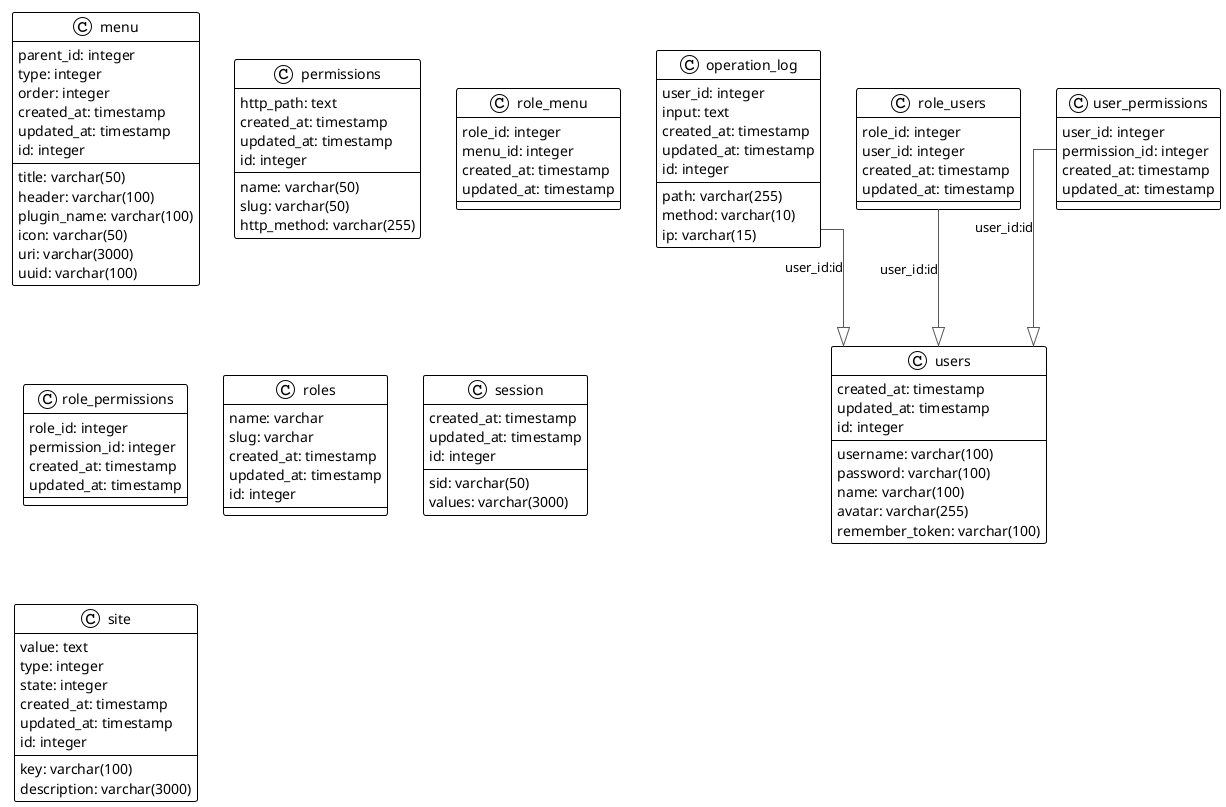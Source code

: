 @startuml
!theme plain
top to bottom direction
skinparam linetype ortho

class menu {
   parent_id: integer
   type: integer
   order: integer
   title: varchar(50)
   header: varchar(100)
   plugin_name: varchar(100)
   icon: varchar(50)
   uri: varchar(3000)
   uuid: varchar(100)
   created_at: timestamp
   updated_at: timestamp
   id: integer
}
class operation_log {
   user_id: integer
   path: varchar(255)
   method: varchar(10)
   ip: varchar(15)
   input: text
   created_at: timestamp
   updated_at: timestamp
   id: integer
}
class permissions {
   name: varchar(50)
   slug: varchar(50)
   http_method: varchar(255)
   http_path: text
   created_at: timestamp
   updated_at: timestamp
   id: integer
}
class role_menu {
   role_id: integer
   menu_id: integer
   created_at: timestamp
   updated_at: timestamp
}
class role_permissions {
   role_id: integer
   permission_id: integer
   created_at: timestamp
   updated_at: timestamp
}
class role_users {
   role_id: integer
   user_id: integer
   created_at: timestamp
   updated_at: timestamp
}
class roles {
   name: varchar
   slug: varchar
   created_at: timestamp
   updated_at: timestamp
   id: integer
}
class session {
   sid: varchar(50)
   values: varchar(3000)
   created_at: timestamp
   updated_at: timestamp
   id: integer
}
class site {
   key: varchar(100)
   value: text
   type: integer
   description: varchar(3000)
   state: integer
   created_at: timestamp
   updated_at: timestamp
   id: integer
}
class user_permissions {
   user_id: integer
   permission_id: integer
   created_at: timestamp
   updated_at: timestamp
}
class users {
   username: varchar(100)
   password: varchar(100)
   name: varchar(100)
   avatar: varchar(255)
   remember_token: varchar(100)
   created_at: timestamp
   updated_at: timestamp
   id: integer
}

operation_log     -[#595959,plain]-^  users                    : "user_id:id"
role_users        -[#595959,plain]-^  users                    : "user_id:id"
user_permissions  -[#595959,plain]-^  users                    : "user_id:id"
@enduml